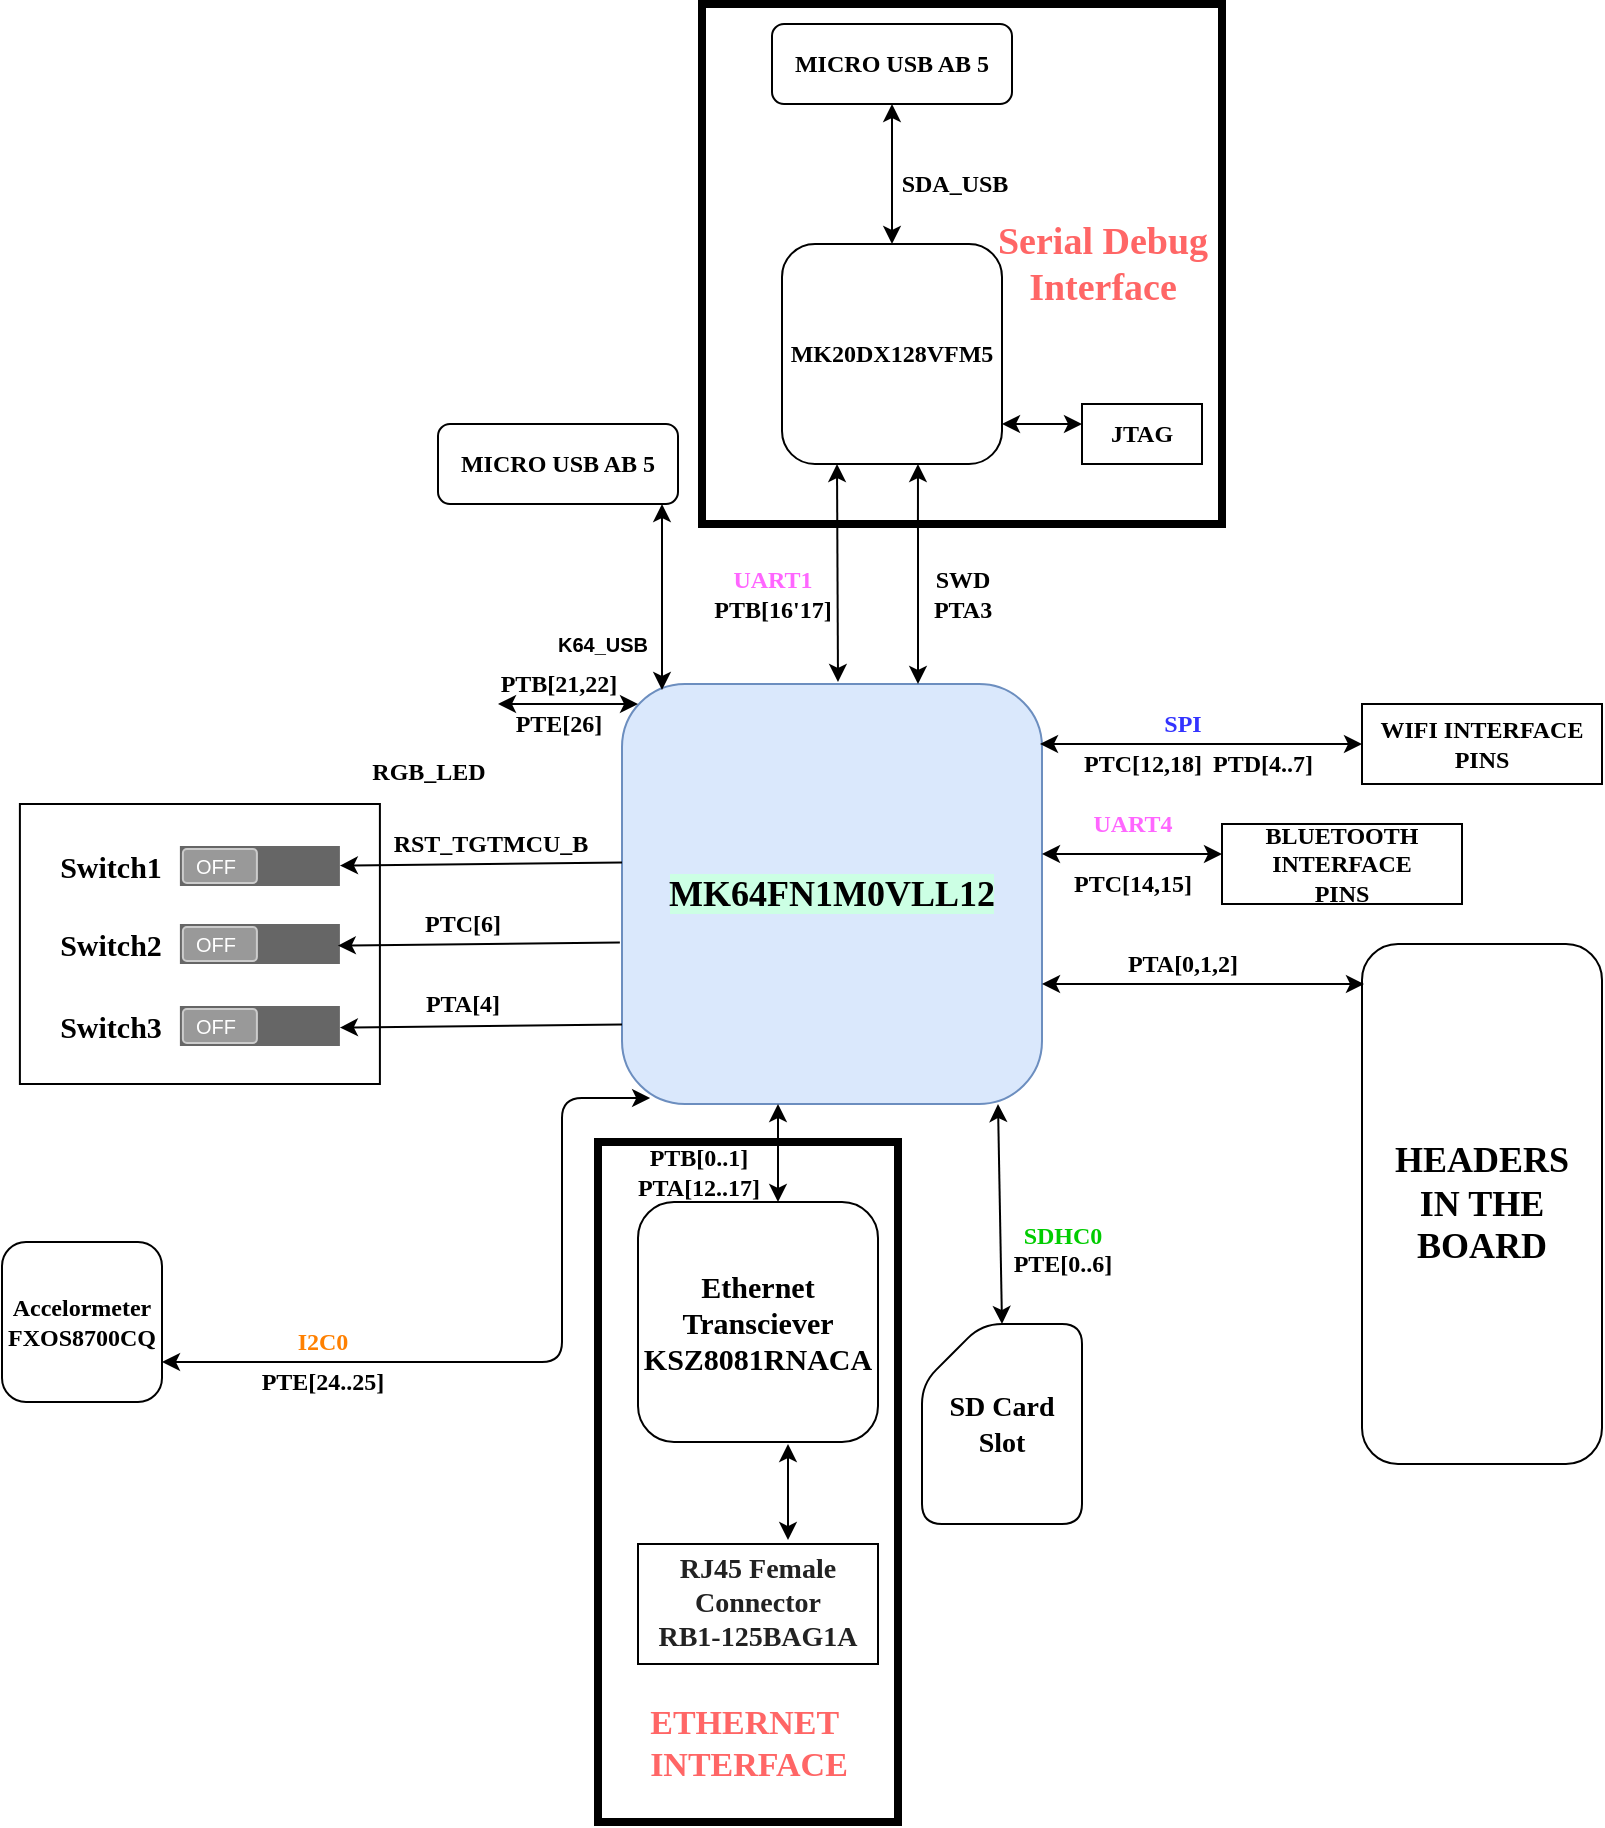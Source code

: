 <mxfile version="13.8.8" type="github">
  <diagram id="PJ2_TADi5Pd9X5yYLF05" name="Page-1">
    <mxGraphModel dx="1422" dy="1975" grid="1" gridSize="10" guides="1" tooltips="1" connect="1" arrows="1" fold="1" page="1" pageScale="1" pageWidth="827" pageHeight="1169" math="0" shadow="0">
      <root>
        <mxCell id="0" />
        <mxCell id="1" parent="0" />
        <mxCell id="9uY0sfu1-B1SOh4RdpcF-74" value="" style="rounded=0;whiteSpace=wrap;html=1;strokeWidth=1;" vertex="1" parent="1">
          <mxGeometry x="8.95" y="370" width="180" height="140" as="geometry" />
        </mxCell>
        <mxCell id="9uY0sfu1-B1SOh4RdpcF-42" value="" style="rounded=0;whiteSpace=wrap;html=1;strokeWidth=4;" vertex="1" parent="1">
          <mxGeometry x="350" y="-30" width="260" height="260" as="geometry" />
        </mxCell>
        <mxCell id="9uY0sfu1-B1SOh4RdpcF-40" value="" style="rounded=0;whiteSpace=wrap;html=1;strokeWidth=4;" vertex="1" parent="1">
          <mxGeometry x="298" y="539" width="150" height="340" as="geometry" />
        </mxCell>
        <mxCell id="9uY0sfu1-B1SOh4RdpcF-2" value="&lt;font face=&quot;Times New Roman&quot; size=&quot;1&quot;&gt;&lt;b style=&quot;font-size: 18px ; background-color: rgb(204 , 255 , 228)&quot;&gt;MK64FN1M0VLL12&lt;/b&gt;&lt;/font&gt;" style="whiteSpace=wrap;html=1;aspect=fixed;align=center;rounded=1;fillColor=#dae8fc;strokeColor=#6c8ebf;" vertex="1" parent="1">
          <mxGeometry x="310" y="310" width="210" height="210" as="geometry" />
        </mxCell>
        <mxCell id="9uY0sfu1-B1SOh4RdpcF-3" value="&lt;font face=&quot;Times New Roman&quot;&gt;&lt;b&gt;MK20DX128VFM5&lt;/b&gt;&lt;/font&gt;" style="whiteSpace=wrap;html=1;aspect=fixed;rounded=1;" vertex="1" parent="1">
          <mxGeometry x="390" y="90" width="110" height="110" as="geometry" />
        </mxCell>
        <mxCell id="9uY0sfu1-B1SOh4RdpcF-4" value="" style="endArrow=classic;startArrow=classic;html=1;entryX=0.25;entryY=1;entryDx=0;entryDy=0;" edge="1" parent="1" target="9uY0sfu1-B1SOh4RdpcF-3">
          <mxGeometry width="50" height="50" relative="1" as="geometry">
            <mxPoint x="418" y="309" as="sourcePoint" />
            <mxPoint x="440" y="280" as="targetPoint" />
          </mxGeometry>
        </mxCell>
        <mxCell id="9uY0sfu1-B1SOh4RdpcF-5" value="" style="endArrow=classic;startArrow=classic;html=1;entryX=0.618;entryY=1;entryDx=0;entryDy=0;entryPerimeter=0;" edge="1" parent="1" target="9uY0sfu1-B1SOh4RdpcF-3">
          <mxGeometry width="50" height="50" relative="1" as="geometry">
            <mxPoint x="458" y="310" as="sourcePoint" />
            <mxPoint x="460.0" y="250" as="targetPoint" />
          </mxGeometry>
        </mxCell>
        <mxCell id="9uY0sfu1-B1SOh4RdpcF-7" value="&lt;font face=&quot;Times New Roman&quot;&gt;&lt;b&gt;MICRO USB AB 5&lt;/b&gt;&lt;/font&gt;" style="rounded=1;whiteSpace=wrap;html=1;" vertex="1" parent="1">
          <mxGeometry x="385" y="-20" width="120" height="40" as="geometry" />
        </mxCell>
        <mxCell id="9uY0sfu1-B1SOh4RdpcF-8" value="" style="endArrow=classic;startArrow=classic;html=1;entryX=0.5;entryY=1;entryDx=0;entryDy=0;exitX=0.5;exitY=0;exitDx=0;exitDy=0;" edge="1" parent="1" source="9uY0sfu1-B1SOh4RdpcF-3" target="9uY0sfu1-B1SOh4RdpcF-7">
          <mxGeometry width="50" height="50" relative="1" as="geometry">
            <mxPoint x="440" y="40" as="sourcePoint" />
            <mxPoint x="439.58" y="-20" as="targetPoint" />
          </mxGeometry>
        </mxCell>
        <mxCell id="9uY0sfu1-B1SOh4RdpcF-9" value="&lt;b&gt;&lt;font face=&quot;Times New Roman&quot;&gt;Accelormeter&lt;br&gt;FXOS8700CQ&lt;/font&gt;&lt;/b&gt;" style="whiteSpace=wrap;html=1;aspect=fixed;rounded=1;" vertex="1" parent="1">
          <mxGeometry y="589" width="80" height="80" as="geometry" />
        </mxCell>
        <mxCell id="9uY0sfu1-B1SOh4RdpcF-22" value="" style="endArrow=classic;startArrow=classic;html=1;exitX=1;exitY=0.75;exitDx=0;exitDy=0;entryX=0.067;entryY=0.986;entryDx=0;entryDy=0;entryPerimeter=0;" edge="1" parent="1" source="9uY0sfu1-B1SOh4RdpcF-9" target="9uY0sfu1-B1SOh4RdpcF-2">
          <mxGeometry width="50" height="50" relative="1" as="geometry">
            <mxPoint x="230" y="699" as="sourcePoint" />
            <mxPoint x="280" y="649" as="targetPoint" />
            <Array as="points">
              <mxPoint x="280" y="649" />
              <mxPoint x="280" y="517" />
            </Array>
          </mxGeometry>
        </mxCell>
        <mxCell id="9uY0sfu1-B1SOh4RdpcF-24" value="&lt;b style=&quot;font-size: 14px&quot;&gt;&lt;font face=&quot;Times New Roman&quot; style=&quot;font-size: 14px&quot;&gt;SD Card&lt;br&gt;Slot&lt;/font&gt;&lt;/b&gt;" style="shape=card;whiteSpace=wrap;html=1;rounded=1;" vertex="1" parent="1">
          <mxGeometry x="460" y="630" width="80" height="100" as="geometry" />
        </mxCell>
        <mxCell id="9uY0sfu1-B1SOh4RdpcF-25" value="" style="endArrow=classic;startArrow=classic;html=1;exitX=0.5;exitY=0;exitDx=0;exitDy=0;exitPerimeter=0;" edge="1" parent="1" source="9uY0sfu1-B1SOh4RdpcF-24">
          <mxGeometry width="50" height="50" relative="1" as="geometry">
            <mxPoint x="442" y="570" as="sourcePoint" />
            <mxPoint x="498" y="520" as="targetPoint" />
          </mxGeometry>
        </mxCell>
        <mxCell id="9uY0sfu1-B1SOh4RdpcF-26" value="&lt;b style=&quot;font-size: 15px&quot;&gt;&lt;font face=&quot;Times New Roman&quot; style=&quot;font-size: 15px&quot;&gt;Ethernet&lt;br&gt;Transciever&lt;br&gt;KSZ8081RNACA&lt;/font&gt;&lt;/b&gt;" style="whiteSpace=wrap;html=1;aspect=fixed;rounded=1;" vertex="1" parent="1">
          <mxGeometry x="318" y="569" width="120" height="120" as="geometry" />
        </mxCell>
        <mxCell id="9uY0sfu1-B1SOh4RdpcF-27" value="" style="endArrow=classic;startArrow=classic;html=1;" edge="1" parent="1">
          <mxGeometry width="50" height="50" relative="1" as="geometry">
            <mxPoint x="388" y="569" as="sourcePoint" />
            <mxPoint x="388" y="520" as="targetPoint" />
          </mxGeometry>
        </mxCell>
        <mxCell id="9uY0sfu1-B1SOh4RdpcF-28" value="&lt;span style=&quot;color: rgb(34 , 34 , 34) ; font-weight: 700 ; text-align: left ; background-color: rgb(255 , 255 , 255)&quot;&gt;&lt;font style=&quot;font-size: 14px&quot; face=&quot;Times New Roman&quot;&gt;RJ45 Female Connector&lt;br&gt;RB1-125BAG1A&lt;/font&gt;&lt;/span&gt;" style="rounded=0;whiteSpace=wrap;html=1;" vertex="1" parent="1">
          <mxGeometry x="318" y="740" width="120" height="60" as="geometry" />
        </mxCell>
        <mxCell id="9uY0sfu1-B1SOh4RdpcF-29" value="" style="endArrow=classic;startArrow=classic;html=1;exitX=0.625;exitY=-0.033;exitDx=0;exitDy=0;exitPerimeter=0;" edge="1" parent="1" source="9uY0sfu1-B1SOh4RdpcF-28">
          <mxGeometry width="50" height="50" relative="1" as="geometry">
            <mxPoint x="388" y="738" as="sourcePoint" />
            <mxPoint x="393" y="690" as="targetPoint" />
          </mxGeometry>
        </mxCell>
        <mxCell id="9uY0sfu1-B1SOh4RdpcF-30" value="&lt;font face=&quot;Times New Roman&quot;&gt;&lt;b&gt;MICRO USB AB 5&lt;/b&gt;&lt;/font&gt;" style="rounded=1;whiteSpace=wrap;html=1;" vertex="1" parent="1">
          <mxGeometry x="218" y="180" width="120" height="40" as="geometry" />
        </mxCell>
        <mxCell id="9uY0sfu1-B1SOh4RdpcF-33" value="&lt;b&gt;&lt;font style=&quot;font-size: 10px&quot;&gt;K64_USB&lt;/font&gt;&lt;/b&gt;" style="text;html=1;align=center;verticalAlign=middle;resizable=0;points=[];autosize=1;" vertex="1" parent="1">
          <mxGeometry x="270" y="280" width="60" height="20" as="geometry" />
        </mxCell>
        <mxCell id="9uY0sfu1-B1SOh4RdpcF-34" value="&lt;b style=&quot;font-family: &amp;#34;times new roman&amp;#34;&quot;&gt;&lt;font color=&quot;#00cc00&quot;&gt;SDHC0&lt;/font&gt;&lt;/b&gt;&lt;font face=&quot;Times New Roman&quot;&gt;&lt;b&gt;&lt;br&gt;PTE[0..6]&lt;br&gt;&lt;br&gt;&lt;/b&gt;&lt;/font&gt;" style="text;html=1;align=center;verticalAlign=middle;resizable=0;points=[];autosize=1;" vertex="1" parent="1">
          <mxGeometry x="500" y="575" width="60" height="50" as="geometry" />
        </mxCell>
        <mxCell id="9uY0sfu1-B1SOh4RdpcF-36" value="&lt;b&gt;&lt;font face=&quot;Times New Roman&quot;&gt;JTAG&lt;/font&gt;&lt;/b&gt;" style="rounded=0;whiteSpace=wrap;html=1;" vertex="1" parent="1">
          <mxGeometry x="540" y="170" width="60" height="30" as="geometry" />
        </mxCell>
        <mxCell id="9uY0sfu1-B1SOh4RdpcF-37" value="" style="endArrow=classic;startArrow=classic;html=1;" edge="1" parent="1">
          <mxGeometry width="50" height="50" relative="1" as="geometry">
            <mxPoint x="500" y="180" as="sourcePoint" />
            <mxPoint x="540" y="180" as="targetPoint" />
          </mxGeometry>
        </mxCell>
        <mxCell id="9uY0sfu1-B1SOh4RdpcF-38" value="&lt;b&gt;&lt;font face=&quot;Times New Roman&quot;&gt;SDA_USB&lt;/font&gt;&lt;/b&gt;" style="text;html=1;align=center;verticalAlign=middle;resizable=0;points=[];autosize=1;" vertex="1" parent="1">
          <mxGeometry x="441" y="50" width="70" height="20" as="geometry" />
        </mxCell>
        <mxCell id="9uY0sfu1-B1SOh4RdpcF-39" value="&lt;font face=&quot;Times New Roman&quot;&gt;&lt;b&gt;PTB[0..1]&lt;br&gt;PTA[12..17]&lt;/b&gt;&lt;/font&gt;" style="text;html=1;align=center;verticalAlign=middle;resizable=0;points=[];autosize=1;" vertex="1" parent="1">
          <mxGeometry x="308" y="539" width="80" height="30" as="geometry" />
        </mxCell>
        <mxCell id="9uY0sfu1-B1SOh4RdpcF-41" value="&lt;b style=&quot;font-size: 17px&quot;&gt;&lt;font face=&quot;Times New Roman&quot; style=&quot;font-size: 17px&quot; color=&quot;#ff6666&quot;&gt;ETHERNET&amp;nbsp;&lt;br&gt;INTERFACE&lt;/font&gt;&lt;/b&gt;" style="text;html=1;align=center;verticalAlign=middle;resizable=0;points=[];autosize=1;" vertex="1" parent="1">
          <mxGeometry x="318" y="820" width="110" height="40" as="geometry" />
        </mxCell>
        <mxCell id="9uY0sfu1-B1SOh4RdpcF-43" value="&lt;b style=&quot;font-size: 19px&quot;&gt;&lt;font face=&quot;Times New Roman&quot; style=&quot;font-size: 19px&quot; color=&quot;#ff6666&quot;&gt;Serial Debug&lt;br&gt;Interface&lt;/font&gt;&lt;/b&gt;" style="text;html=1;align=center;verticalAlign=middle;resizable=0;points=[];autosize=1;" vertex="1" parent="1">
          <mxGeometry x="490" y="80" width="120" height="40" as="geometry" />
        </mxCell>
        <mxCell id="9uY0sfu1-B1SOh4RdpcF-45" value="&lt;b&gt;&lt;font face=&quot;Times New Roman&quot;&gt;PTE[24..25]&lt;/font&gt;&lt;/b&gt;" style="text;html=1;align=center;verticalAlign=middle;resizable=0;points=[];autosize=1;" vertex="1" parent="1">
          <mxGeometry x="120" y="649" width="80" height="20" as="geometry" />
        </mxCell>
        <mxCell id="9uY0sfu1-B1SOh4RdpcF-48" value="&lt;b&gt;&lt;font face=&quot;Times New Roman&quot; color=&quot;#ff8000&quot;&gt;I2C0&lt;/font&gt;&lt;/b&gt;" style="text;html=1;align=center;verticalAlign=middle;resizable=0;points=[];autosize=1;" vertex="1" parent="1">
          <mxGeometry x="140" y="629" width="40" height="20" as="geometry" />
        </mxCell>
        <mxCell id="9uY0sfu1-B1SOh4RdpcF-49" value="&lt;b&gt;&lt;font face=&quot;Times New Roman&quot;&gt;&lt;font color=&quot;#ff66ff&quot;&gt;UART1&lt;/font&gt;&lt;br&gt;PTB[16&#39;17]&lt;/font&gt;&lt;/b&gt;" style="text;html=1;align=center;verticalAlign=middle;resizable=0;points=[];autosize=1;" vertex="1" parent="1">
          <mxGeometry x="350" y="250" width="70" height="30" as="geometry" />
        </mxCell>
        <mxCell id="9uY0sfu1-B1SOh4RdpcF-51" value="&lt;b&gt;&lt;font face=&quot;Times New Roman&quot;&gt;SWD&lt;br&gt;PTA3&lt;/font&gt;&lt;/b&gt;" style="text;html=1;align=center;verticalAlign=middle;resizable=0;points=[];autosize=1;" vertex="1" parent="1">
          <mxGeometry x="460" y="250" width="40" height="30" as="geometry" />
        </mxCell>
        <mxCell id="9uY0sfu1-B1SOh4RdpcF-52" value="&lt;font face=&quot;Times New Roman&quot;&gt;&lt;b&gt;RGB_LED&lt;/b&gt;&lt;/font&gt;" style="shape=image;html=1;verticalAlign=top;verticalLabelPosition=bottom;labelBackgroundColor=#ffffff;imageAspect=0;aspect=fixed;image=https://cdn2.iconfinder.com/data/icons/electronic-13/480/6-electronic-led-icon-2-128.png;rounded=1;strokeWidth=4;" vertex="1" parent="1">
          <mxGeometry x="188" y="290" width="50" height="50" as="geometry" />
        </mxCell>
        <mxCell id="9uY0sfu1-B1SOh4RdpcF-54" value="" style="endArrow=classic;startArrow=classic;html=1;entryX=0;entryY=0.286;entryDx=0;entryDy=0;entryPerimeter=0;" edge="1" parent="1">
          <mxGeometry width="50" height="50" relative="1" as="geometry">
            <mxPoint x="248" y="320" as="sourcePoint" />
            <mxPoint x="318" y="320.06" as="targetPoint" />
          </mxGeometry>
        </mxCell>
        <mxCell id="9uY0sfu1-B1SOh4RdpcF-57" value="&lt;font face=&quot;Times New Roman&quot;&gt;&lt;b&gt;PTB[21,22]&lt;/b&gt;&lt;/font&gt;" style="text;html=1;align=center;verticalAlign=middle;resizable=0;points=[];autosize=1;" vertex="1" parent="1">
          <mxGeometry x="243" y="300" width="70" height="20" as="geometry" />
        </mxCell>
        <mxCell id="9uY0sfu1-B1SOh4RdpcF-58" value="&lt;b&gt;&lt;font face=&quot;Times New Roman&quot;&gt;PTE[26]&lt;/font&gt;&lt;/b&gt;" style="text;html=1;align=center;verticalAlign=middle;resizable=0;points=[];autosize=1;" vertex="1" parent="1">
          <mxGeometry x="248" y="320" width="60" height="20" as="geometry" />
        </mxCell>
        <mxCell id="9uY0sfu1-B1SOh4RdpcF-59" value="&lt;font face=&quot;Times New Roman&quot;&gt;&lt;b&gt;WIFI INTERFACE&lt;br&gt;PINS&lt;/b&gt;&lt;/font&gt;" style="rounded=0;whiteSpace=wrap;html=1;strokeWidth=1;" vertex="1" parent="1">
          <mxGeometry x="680" y="320" width="120" height="40" as="geometry" />
        </mxCell>
        <mxCell id="9uY0sfu1-B1SOh4RdpcF-60" value="" style="endArrow=classic;startArrow=classic;html=1;entryX=0;entryY=0.5;entryDx=0;entryDy=0;" edge="1" parent="1" target="9uY0sfu1-B1SOh4RdpcF-59">
          <mxGeometry width="50" height="50" relative="1" as="geometry">
            <mxPoint x="519" y="340" as="sourcePoint" />
            <mxPoint x="610" y="335" as="targetPoint" />
          </mxGeometry>
        </mxCell>
        <mxCell id="9uY0sfu1-B1SOh4RdpcF-61" value="&lt;b&gt;&lt;font face=&quot;Times New Roman&quot;&gt;PTD[4..7]&lt;/font&gt;&lt;/b&gt;" style="text;html=1;align=center;verticalAlign=middle;resizable=0;points=[];autosize=1;" vertex="1" parent="1">
          <mxGeometry x="595" y="340" width="70" height="20" as="geometry" />
        </mxCell>
        <mxCell id="9uY0sfu1-B1SOh4RdpcF-62" value="&lt;b&gt;&lt;font face=&quot;Times New Roman&quot;&gt;PTC[12,18]&lt;/font&gt;&lt;/b&gt;" style="text;html=1;align=center;verticalAlign=middle;resizable=0;points=[];autosize=1;" vertex="1" parent="1">
          <mxGeometry x="535" y="340" width="70" height="20" as="geometry" />
        </mxCell>
        <mxCell id="9uY0sfu1-B1SOh4RdpcF-63" value="&lt;font face=&quot;Times New Roman&quot;&gt;&lt;b&gt;BLUETOOTH INTERFACE&lt;br&gt;PINS&lt;/b&gt;&lt;/font&gt;" style="rounded=0;whiteSpace=wrap;html=1;strokeWidth=1;" vertex="1" parent="1">
          <mxGeometry x="610" y="380" width="120" height="40" as="geometry" />
        </mxCell>
        <mxCell id="9uY0sfu1-B1SOh4RdpcF-64" value="" style="endArrow=classic;startArrow=classic;html=1;exitX=1;exitY=0.119;exitDx=0;exitDy=0;exitPerimeter=0;" edge="1" parent="1">
          <mxGeometry width="50" height="50" relative="1" as="geometry">
            <mxPoint x="520" y="394.99" as="sourcePoint" />
            <mxPoint x="610" y="395" as="targetPoint" />
          </mxGeometry>
        </mxCell>
        <mxCell id="9uY0sfu1-B1SOh4RdpcF-65" value="&lt;b&gt;&lt;font face=&quot;Times New Roman&quot; color=&quot;#ff66ff&quot;&gt;UART4&lt;/font&gt;&lt;/b&gt;" style="text;html=1;align=center;verticalAlign=middle;resizable=0;points=[];autosize=1;" vertex="1" parent="1">
          <mxGeometry x="535" y="370" width="60" height="20" as="geometry" />
        </mxCell>
        <mxCell id="9uY0sfu1-B1SOh4RdpcF-66" value="&lt;b&gt;&lt;font face=&quot;Times New Roman&quot;&gt;PTC[14,15]&lt;/font&gt;&lt;/b&gt;" style="text;html=1;align=center;verticalAlign=middle;resizable=0;points=[];autosize=1;" vertex="1" parent="1">
          <mxGeometry x="530" y="400" width="70" height="20" as="geometry" />
        </mxCell>
        <mxCell id="9uY0sfu1-B1SOh4RdpcF-67" value="&lt;b&gt;&lt;font face=&quot;Times New Roman&quot; color=&quot;#3333ff&quot;&gt;SPI&lt;/font&gt;&lt;/b&gt;" style="text;html=1;align=center;verticalAlign=middle;resizable=0;points=[];autosize=1;" vertex="1" parent="1">
          <mxGeometry x="575" y="320" width="30" height="20" as="geometry" />
        </mxCell>
        <mxCell id="9uY0sfu1-B1SOh4RdpcF-69" value="&lt;font face=&quot;Times New Roman&quot; style=&quot;font-size: 18px&quot;&gt;&lt;b&gt;HEADERS&lt;br&gt;IN THE&lt;br&gt;BOARD&lt;/b&gt;&lt;/font&gt;" style="rounded=1;whiteSpace=wrap;html=1;strokeWidth=1;" vertex="1" parent="1">
          <mxGeometry x="680" y="440" width="120" height="260" as="geometry" />
        </mxCell>
        <mxCell id="9uY0sfu1-B1SOh4RdpcF-71" value="" style="endArrow=classic;startArrow=classic;html=1;" edge="1" parent="1" source="9uY0sfu1-B1SOh4RdpcF-2">
          <mxGeometry width="50" height="50" relative="1" as="geometry">
            <mxPoint x="530" y="490" as="sourcePoint" />
            <mxPoint x="681" y="460" as="targetPoint" />
            <Array as="points">
              <mxPoint x="520" y="460" />
            </Array>
          </mxGeometry>
        </mxCell>
        <mxCell id="9uY0sfu1-B1SOh4RdpcF-73" value="&lt;b&gt;&lt;font face=&quot;Times New Roman&quot;&gt;PTA[0,1,2]&lt;/font&gt;&lt;/b&gt;" style="text;html=1;align=center;verticalAlign=middle;resizable=0;points=[];autosize=1;" vertex="1" parent="1">
          <mxGeometry x="555" y="440" width="70" height="20" as="geometry" />
        </mxCell>
        <mxCell id="9uY0sfu1-B1SOh4RdpcF-77" value="" style="verticalLabelPosition=bottom;verticalAlign=top;html=1;shadow=0;dashed=0;strokeWidth=1;shape=mxgraph.android.switch_off;fillColor=#666666;rounded=1;" vertex="1" parent="1">
          <mxGeometry x="88.95" y="391" width="80" height="20" as="geometry" />
        </mxCell>
        <mxCell id="9uY0sfu1-B1SOh4RdpcF-79" value="" style="verticalLabelPosition=bottom;verticalAlign=top;html=1;shadow=0;dashed=0;strokeWidth=1;shape=mxgraph.android.switch_off;fillColor=#666666;rounded=1;" vertex="1" parent="1">
          <mxGeometry x="88.95" y="430" width="80" height="20" as="geometry" />
        </mxCell>
        <mxCell id="9uY0sfu1-B1SOh4RdpcF-80" value="" style="verticalLabelPosition=bottom;verticalAlign=top;html=1;shadow=0;dashed=0;strokeWidth=1;shape=mxgraph.android.switch_off;fillColor=#666666;rounded=1;" vertex="1" parent="1">
          <mxGeometry x="88.95" y="471" width="80" height="20" as="geometry" />
        </mxCell>
        <mxCell id="9uY0sfu1-B1SOh4RdpcF-83" value="&lt;font face=&quot;Times New Roman&quot; size=&quot;1&quot;&gt;&lt;b style=&quot;font-size: 15px&quot;&gt;Switch1&lt;/b&gt;&lt;/font&gt;" style="text;html=1;align=center;verticalAlign=middle;resizable=0;points=[];autosize=1;" vertex="1" parent="1">
          <mxGeometry x="18.95" y="391" width="70" height="20" as="geometry" />
        </mxCell>
        <mxCell id="9uY0sfu1-B1SOh4RdpcF-84" value="&lt;font face=&quot;Times New Roman&quot; size=&quot;1&quot;&gt;&lt;b style=&quot;font-size: 15px&quot;&gt;Switch2&lt;/b&gt;&lt;/font&gt;" style="text;html=1;align=center;verticalAlign=middle;resizable=0;points=[];autosize=1;" vertex="1" parent="1">
          <mxGeometry x="18.95" y="430" width="70" height="20" as="geometry" />
        </mxCell>
        <mxCell id="9uY0sfu1-B1SOh4RdpcF-86" value="&lt;font face=&quot;Times New Roman&quot; size=&quot;1&quot;&gt;&lt;b style=&quot;font-size: 15px&quot;&gt;Switch3&lt;/b&gt;&lt;/font&gt;" style="text;html=1;align=center;verticalAlign=middle;resizable=0;points=[];autosize=1;" vertex="1" parent="1">
          <mxGeometry x="18.95" y="471" width="70" height="20" as="geometry" />
        </mxCell>
        <mxCell id="9uY0sfu1-B1SOh4RdpcF-87" value="" style="endArrow=none;startArrow=classic;html=1;entryX=0.005;entryY=0.662;entryDx=0;entryDy=0;entryPerimeter=0;endFill=0;" edge="1" parent="1">
          <mxGeometry width="50" height="50" relative="1" as="geometry">
            <mxPoint x="168.95" y="400.773" as="sourcePoint" />
            <mxPoint x="310.0" y="399.23" as="targetPoint" />
          </mxGeometry>
        </mxCell>
        <mxCell id="9uY0sfu1-B1SOh4RdpcF-88" value="" style="endArrow=none;startArrow=classic;html=1;entryX=0.005;entryY=0.662;entryDx=0;entryDy=0;entryPerimeter=0;endFill=0;" edge="1" parent="1">
          <mxGeometry width="50" height="50" relative="1" as="geometry">
            <mxPoint x="167.9" y="440.77" as="sourcePoint" />
            <mxPoint x="308.95" y="439.227" as="targetPoint" />
          </mxGeometry>
        </mxCell>
        <mxCell id="9uY0sfu1-B1SOh4RdpcF-89" value="" style="endArrow=none;startArrow=classic;html=1;entryX=0.005;entryY=0.662;entryDx=0;entryDy=0;entryPerimeter=0;endFill=0;" edge="1" parent="1">
          <mxGeometry width="50" height="50" relative="1" as="geometry">
            <mxPoint x="168.95" y="481.77" as="sourcePoint" />
            <mxPoint x="310.0" y="480.227" as="targetPoint" />
          </mxGeometry>
        </mxCell>
        <mxCell id="9uY0sfu1-B1SOh4RdpcF-90" value="&lt;font face=&quot;Times New Roman&quot;&gt;&lt;b&gt;PTA[4]&lt;/b&gt;&lt;/font&gt;" style="text;html=1;align=center;verticalAlign=middle;resizable=0;points=[];autosize=1;" vertex="1" parent="1">
          <mxGeometry x="205" y="460" width="50" height="20" as="geometry" />
        </mxCell>
        <mxCell id="9uY0sfu1-B1SOh4RdpcF-91" value="&lt;font face=&quot;Times New Roman&quot;&gt;&lt;b&gt;PTC[6]&lt;/b&gt;&lt;/font&gt;" style="text;html=1;align=center;verticalAlign=middle;resizable=0;points=[];autosize=1;" vertex="1" parent="1">
          <mxGeometry x="205" y="420" width="50" height="20" as="geometry" />
        </mxCell>
        <mxCell id="9uY0sfu1-B1SOh4RdpcF-93" value="&lt;b&gt;&lt;font face=&quot;Times New Roman&quot;&gt;RST_TGTMCU_B&lt;/font&gt;&lt;/b&gt;" style="text;html=1;align=center;verticalAlign=middle;resizable=0;points=[];autosize=1;" vertex="1" parent="1">
          <mxGeometry x="188.95" y="380" width="110" height="20" as="geometry" />
        </mxCell>
        <mxCell id="9uY0sfu1-B1SOh4RdpcF-94" value="" style="endArrow=classic;startArrow=classic;html=1;" edge="1" parent="1">
          <mxGeometry width="50" height="50" relative="1" as="geometry">
            <mxPoint x="330" y="313" as="sourcePoint" />
            <mxPoint x="330" y="220" as="targetPoint" />
          </mxGeometry>
        </mxCell>
        <mxCell id="9uY0sfu1-B1SOh4RdpcF-95" style="edgeStyle=orthogonalEdgeStyle;rounded=0;orthogonalLoop=1;jettySize=auto;html=1;exitX=0.5;exitY=1;exitDx=0;exitDy=0;endArrow=none;endFill=0;" edge="1" parent="1" source="9uY0sfu1-B1SOh4RdpcF-30" target="9uY0sfu1-B1SOh4RdpcF-30">
          <mxGeometry relative="1" as="geometry" />
        </mxCell>
      </root>
    </mxGraphModel>
  </diagram>
</mxfile>
